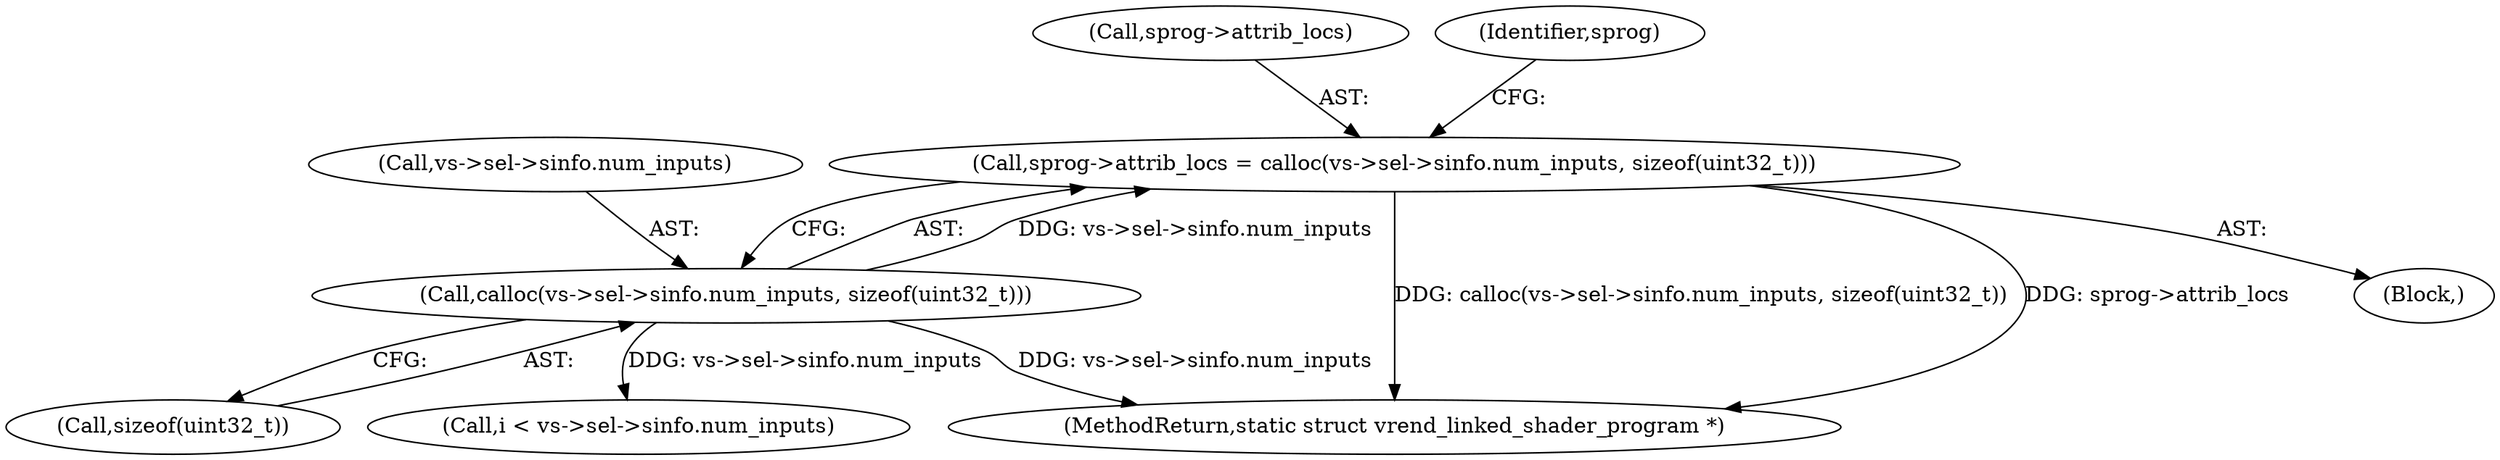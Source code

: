 digraph "0_virglrenderer_a2f12a1b0f95b13b6f8dc3d05d7b74b4386394e4@API" {
"1000916" [label="(Call,sprog->attrib_locs = calloc(vs->sel->sinfo.num_inputs, sizeof(uint32_t)))"];
"1000920" [label="(Call,calloc(vs->sel->sinfo.num_inputs, sizeof(uint32_t)))"];
"1000920" [label="(Call,calloc(vs->sel->sinfo.num_inputs, sizeof(uint32_t)))"];
"1000917" [label="(Call,sprog->attrib_locs)"];
"1000928" [label="(Call,sizeof(uint32_t))"];
"1000932" [label="(Identifier,sprog)"];
"1000921" [label="(Call,vs->sel->sinfo.num_inputs)"];
"1001107" [label="(MethodReturn,static struct vrend_linked_shader_program *)"];
"1000939" [label="(Call,i < vs->sel->sinfo.num_inputs)"];
"1000916" [label="(Call,sprog->attrib_locs = calloc(vs->sel->sinfo.num_inputs, sizeof(uint32_t)))"];
"1000915" [label="(Block,)"];
"1000916" -> "1000915"  [label="AST: "];
"1000916" -> "1000920"  [label="CFG: "];
"1000917" -> "1000916"  [label="AST: "];
"1000920" -> "1000916"  [label="AST: "];
"1000932" -> "1000916"  [label="CFG: "];
"1000916" -> "1001107"  [label="DDG: calloc(vs->sel->sinfo.num_inputs, sizeof(uint32_t))"];
"1000916" -> "1001107"  [label="DDG: sprog->attrib_locs"];
"1000920" -> "1000916"  [label="DDG: vs->sel->sinfo.num_inputs"];
"1000920" -> "1000928"  [label="CFG: "];
"1000921" -> "1000920"  [label="AST: "];
"1000928" -> "1000920"  [label="AST: "];
"1000920" -> "1001107"  [label="DDG: vs->sel->sinfo.num_inputs"];
"1000920" -> "1000939"  [label="DDG: vs->sel->sinfo.num_inputs"];
}
